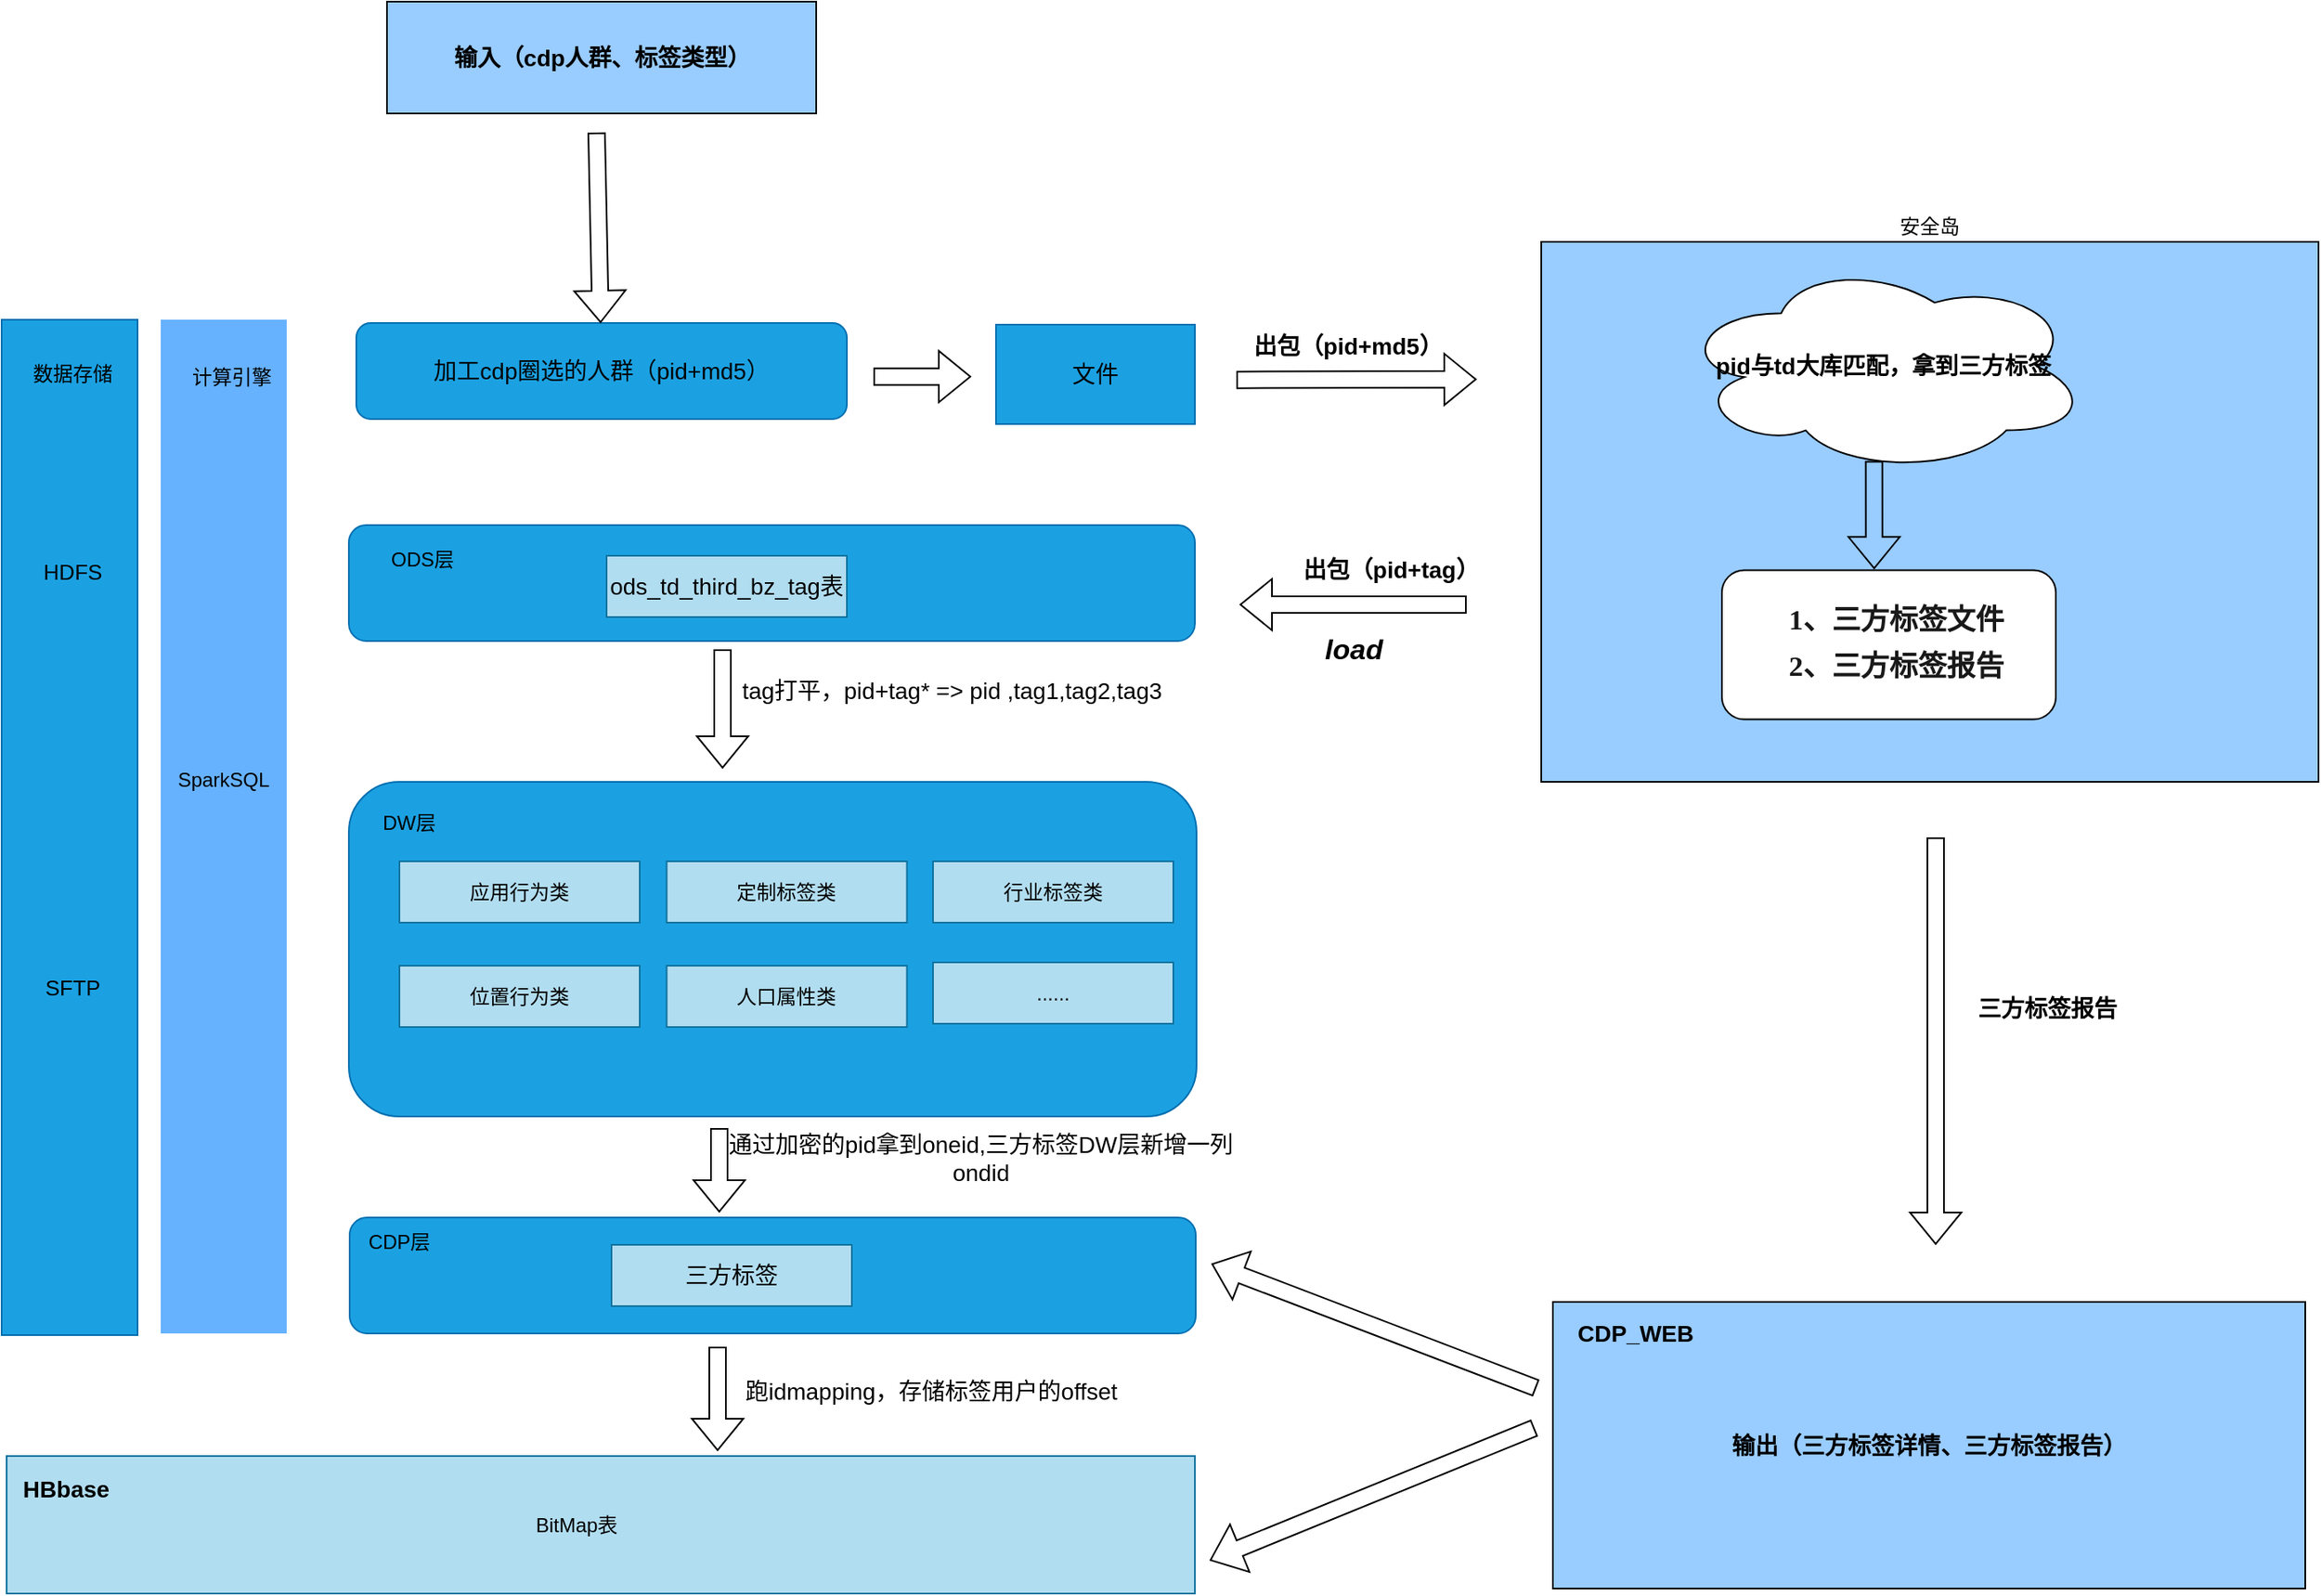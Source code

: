 <mxfile version="21.1.2" type="github">
  <diagram name="第 1 页" id="jkvh4A5DkbGee7e1IqiZ">
    <mxGraphModel dx="2367" dy="1703" grid="0" gridSize="10" guides="1" tooltips="1" connect="1" arrows="1" fold="1" page="0" pageScale="1" pageWidth="1700" pageHeight="1100" math="0" shadow="0">
      <root>
        <mxCell id="0" />
        <mxCell id="1" parent="0" />
        <mxCell id="M-rgaktpT5TFiBYmBd5q-52" value="安全岛" style="rounded=0;whiteSpace=wrap;html=1;labelPosition=center;verticalLabelPosition=top;align=center;verticalAlign=bottom;fillColor=#99CCFF;" parent="1" vertex="1">
          <mxGeometry x="937" y="-94" width="469" height="326" as="geometry" />
        </mxCell>
        <mxCell id="M-rgaktpT5TFiBYmBd5q-53" value="" style="shape=flexArrow;endArrow=classic;html=1;rounded=0;" parent="1" edge="1">
          <mxGeometry width="50" height="50" relative="1" as="geometry">
            <mxPoint x="753" y="-10.67" as="sourcePoint" />
            <mxPoint x="898" y="-11" as="targetPoint" />
          </mxGeometry>
        </mxCell>
        <mxCell id="M-rgaktpT5TFiBYmBd5q-54" value="出包（pid+md5）" style="text;html=1;strokeColor=none;fillColor=none;align=center;verticalAlign=middle;whiteSpace=wrap;rounded=0;fontStyle=1;fontSize=14;" parent="1" vertex="1">
          <mxGeometry x="749" y="-45" width="143" height="28" as="geometry" />
        </mxCell>
        <mxCell id="M-rgaktpT5TFiBYmBd5q-56" value="pid与td大库匹配，拿到三方标签" style="ellipse;shape=cloud;whiteSpace=wrap;html=1;fontSize=14;fontStyle=1" parent="1" vertex="1">
          <mxGeometry x="1020" y="-83" width="247" height="128.5" as="geometry" />
        </mxCell>
        <mxCell id="M-rgaktpT5TFiBYmBd5q-58" value="&lt;p style=&quot;border-color: var(--border-color); margin: 0px; line-height: 12px;&quot; align=&quot;center&quot;&gt;&lt;span style=&quot;color: rgb(25, 25, 25); font-family: &amp;quot;Microsoft YaHei&amp;quot;; font-size: 13pt; font-weight: 600; background-color: initial;&quot;&gt;&amp;nbsp; 1、三方标签文件&lt;/span&gt;&lt;br&gt;&lt;/p&gt;&lt;br style=&quot;border-color: var(--border-color);&quot;&gt;&lt;p style=&quot;border-color: var(--border-color); margin: 0px; line-height: 12px;&quot; align=&quot;center&quot;&gt;&lt;span style=&quot;border-color: var(--border-color); font-family: &amp;quot;Microsoft YaHei&amp;quot;; font-size: 13pt; font-weight: 600; color: rgb(25, 25, 25);&quot;&gt;&amp;nbsp; 2、三方标签报告&lt;/span&gt;&lt;/p&gt;" style="rounded=1;whiteSpace=wrap;html=1;" parent="1" vertex="1">
          <mxGeometry x="1046" y="104.25" width="201.5" height="90" as="geometry" />
        </mxCell>
        <mxCell id="M-rgaktpT5TFiBYmBd5q-60" value="" style="shape=flexArrow;endArrow=classic;html=1;rounded=0;" parent="1" edge="1">
          <mxGeometry width="50" height="50" relative="1" as="geometry">
            <mxPoint x="892" y="125" as="sourcePoint" />
            <mxPoint x="755" y="125" as="targetPoint" />
          </mxGeometry>
        </mxCell>
        <mxCell id="M-rgaktpT5TFiBYmBd5q-61" value="出包（pid+tag）" style="text;html=1;strokeColor=none;fillColor=none;align=center;verticalAlign=middle;whiteSpace=wrap;rounded=0;fontStyle=1;fontSize=14;" parent="1" vertex="1">
          <mxGeometry x="775" y="90" width="143" height="28" as="geometry" />
        </mxCell>
        <mxCell id="M-rgaktpT5TFiBYmBd5q-63" value="三方标签报告" style="text;html=1;strokeColor=none;fillColor=none;align=center;verticalAlign=middle;whiteSpace=wrap;rounded=0;fontStyle=1;fontSize=14;" parent="1" vertex="1">
          <mxGeometry x="1194" y="353" width="97" height="32" as="geometry" />
        </mxCell>
        <mxCell id="-sx49MDDap_tLkrFsJoD-2" value="输入（cdp人群、标签类型）" style="rounded=0;whiteSpace=wrap;html=1;fillColor=#99CCFF;fontSize=14;fontStyle=1" vertex="1" parent="1">
          <mxGeometry x="240.5" y="-239" width="259" height="67.5" as="geometry" />
        </mxCell>
        <mxCell id="-sx49MDDap_tLkrFsJoD-4" value="" style="rounded=0;whiteSpace=wrap;html=1;fontSize=15;fontColor=#ffffff;fillColor=#1ba1e2;labelBackgroundColor=#33FFFF;strokeColor=#006EAF;" vertex="1" parent="1">
          <mxGeometry x="8" y="-47" width="82" height="613" as="geometry" />
        </mxCell>
        <mxCell id="-sx49MDDap_tLkrFsJoD-5" value="&lt;font color=&quot;#000000&quot; style=&quot;font-size: 12px;&quot;&gt;数据存储&lt;/font&gt;" style="text;html=1;strokeColor=none;fillColor=none;align=center;verticalAlign=middle;whiteSpace=wrap;rounded=0;fontSize=12;fontColor=#FFFFFF;" vertex="1" parent="1">
          <mxGeometry x="20.5" y="-29" width="60" height="30" as="geometry" />
        </mxCell>
        <mxCell id="-sx49MDDap_tLkrFsJoD-6" value="HDFS" style="text;html=1;strokeColor=none;fillColor=none;align=center;verticalAlign=middle;whiteSpace=wrap;rounded=0;labelBackgroundColor=none;fontSize=13;fontColor=#000000;" vertex="1" parent="1">
          <mxGeometry x="20.5" y="90" width="60" height="30" as="geometry" />
        </mxCell>
        <mxCell id="-sx49MDDap_tLkrFsJoD-7" value="&lt;span style=&quot;color: rgba(0, 0, 0, 0); font-family: monospace; font-size: 0px; text-align: start; background-color: rgb(251, 251, 251);&quot;&gt;%3CmxGraphModel%3E%3Croot%3E%3CmxCell%20id%3D%220%22%2F%3E%3CmxCell%20id%3D%221%22%20parent%3D%220%22%2F%3E%3CmxCell%20id%3D%222%22%20value%3D%22%26lt%3Bfont%20color%3D%26quot%3B%23000000%26quot%3B%20style%3D%26quot%3Bfont-size%3A%2013px%3B%26quot%3B%26gt%3B%E6%95%B0%E6%8D%AE%E5%AD%98%E5%82%A8%26lt%3B%2Ffont%26gt%3B%22%20style%3D%22text%3Bhtml%3D1%3BstrokeColor%3Dnone%3BfillColor%3Dnone%3Balign%3Dcenter%3BverticalAlign%3Dmiddle%3BwhiteSpace%3Dwrap%3Brounded%3D0%3BfontSize%3D13%3BfontColor%3D%23FFFFFF%3B%22%20vertex%3D%221%22%20parent%3D%221%22%3E%3CmxGeometry%20x%3D%22235%22%20y%3D%22165%22%20width%3D%2260%22%20height%3D%2230%22%20as%3D%22geometry%22%2F%3E%3C%2FmxCell%3E%3C%2Froot%3E%3C%2FmxGraphModel%3E&lt;/span&gt;" style="rounded=0;whiteSpace=wrap;html=1;fontSize=15;fontColor=#FFFFFF;fillColor=#66B2FF;labelBackgroundColor=#33FFFF;strokeColor=none;" vertex="1" parent="1">
          <mxGeometry x="104" y="-47" width="76" height="612" as="geometry" />
        </mxCell>
        <mxCell id="-sx49MDDap_tLkrFsJoD-8" value="&lt;font color=&quot;#000000&quot; style=&quot;font-size: 12px;&quot;&gt;计算引擎&lt;/font&gt;" style="text;html=1;strokeColor=none;fillColor=none;align=center;verticalAlign=middle;whiteSpace=wrap;rounded=0;fontSize=12;fontColor=#FFFFFF;" vertex="1" parent="1">
          <mxGeometry x="117" y="-27" width="60" height="30" as="geometry" />
        </mxCell>
        <mxCell id="-sx49MDDap_tLkrFsJoD-9" value="SparkSQL" style="text;html=1;strokeColor=none;fillColor=none;align=center;verticalAlign=middle;whiteSpace=wrap;rounded=0;labelBackgroundColor=none;fontSize=12;fontColor=#000000;" vertex="1" parent="1">
          <mxGeometry x="112" y="216" width="60" height="30" as="geometry" />
        </mxCell>
        <mxCell id="-sx49MDDap_tLkrFsJoD-11" value="" style="shape=flexArrow;endArrow=classic;html=1;rounded=0;entryX=0.456;entryY=-0.007;entryDx=0;entryDy=0;entryPerimeter=0;exitX=0.477;exitY=0.944;exitDx=0;exitDy=0;exitPerimeter=0;" edge="1" parent="1" source="M-rgaktpT5TFiBYmBd5q-56" target="M-rgaktpT5TFiBYmBd5q-58">
          <mxGeometry width="50" height="50" relative="1" as="geometry">
            <mxPoint x="1138" y="72.75" as="sourcePoint" />
            <mxPoint x="1188" y="22.75" as="targetPoint" />
          </mxGeometry>
        </mxCell>
        <mxCell id="-sx49MDDap_tLkrFsJoD-12" value="SFTP" style="text;html=1;strokeColor=none;fillColor=none;align=center;verticalAlign=middle;whiteSpace=wrap;rounded=0;labelBackgroundColor=none;fontSize=13;fontColor=#000000;" vertex="1" parent="1">
          <mxGeometry x="20.5" y="341" width="60" height="30" as="geometry" />
        </mxCell>
        <mxCell id="-sx49MDDap_tLkrFsJoD-13" value="加工cdp圈选的人群（pid+md5）" style="rounded=1;whiteSpace=wrap;html=1;fillColor=#1ba1e2;strokeColor=#006EAF;fontColor=#000000;fontSize=14;" vertex="1" parent="1">
          <mxGeometry x="222" y="-45" width="296" height="58" as="geometry" />
        </mxCell>
        <mxCell id="-sx49MDDap_tLkrFsJoD-14" value="文件" style="rounded=0;whiteSpace=wrap;html=1;fillColor=#1ba1e2;fontColor=#000000;strokeColor=#006EAF;fontSize=14;" vertex="1" parent="1">
          <mxGeometry x="608" y="-44" width="120" height="60" as="geometry" />
        </mxCell>
        <mxCell id="-sx49MDDap_tLkrFsJoD-15" value="" style="shape=flexArrow;endArrow=classic;html=1;rounded=0;" edge="1" parent="1">
          <mxGeometry width="50" height="50" relative="1" as="geometry">
            <mxPoint x="534" y="-12.67" as="sourcePoint" />
            <mxPoint x="593" y="-12.67" as="targetPoint" />
          </mxGeometry>
        </mxCell>
        <mxCell id="-sx49MDDap_tLkrFsJoD-16" value="" style="rounded=1;whiteSpace=wrap;html=1;fillColor=#1ba1e2;strokeColor=#006EAF;fontColor=#ffffff;fontSize=14;" vertex="1" parent="1">
          <mxGeometry x="217.5" y="77" width="510.5" height="70" as="geometry" />
        </mxCell>
        <mxCell id="-sx49MDDap_tLkrFsJoD-17" value="load" style="text;html=1;strokeColor=none;fillColor=none;align=center;verticalAlign=middle;whiteSpace=wrap;rounded=0;fontStyle=3;fontSize=17;" vertex="1" parent="1">
          <mxGeometry x="794" y="138" width="60" height="30" as="geometry" />
        </mxCell>
        <mxCell id="-sx49MDDap_tLkrFsJoD-18" value="" style="rounded=1;whiteSpace=wrap;html=1;fillColor=#1ba1e2;strokeColor=#006EAF;fontColor=#ffffff;fontSize=14;" vertex="1" parent="1">
          <mxGeometry x="217.5" y="232" width="511.5" height="202" as="geometry" />
        </mxCell>
        <mxCell id="-sx49MDDap_tLkrFsJoD-19" value="DW层" style="text;html=1;strokeColor=none;fillColor=none;align=center;verticalAlign=middle;whiteSpace=wrap;rounded=0;" vertex="1" parent="1">
          <mxGeometry x="224" y="242" width="60" height="30" as="geometry" />
        </mxCell>
        <mxCell id="-sx49MDDap_tLkrFsJoD-20" value="应用行为类" style="rounded=0;whiteSpace=wrap;html=1;fillColor=#b1ddf0;strokeColor=#10739e;" vertex="1" parent="1">
          <mxGeometry x="248" y="280" width="145" height="37" as="geometry" />
        </mxCell>
        <mxCell id="-sx49MDDap_tLkrFsJoD-21" value="定制标签类" style="rounded=0;whiteSpace=wrap;html=1;fillColor=#b1ddf0;strokeColor=#10739e;" vertex="1" parent="1">
          <mxGeometry x="409.25" y="280" width="145" height="37" as="geometry" />
        </mxCell>
        <mxCell id="-sx49MDDap_tLkrFsJoD-22" value="行业标签类" style="rounded=0;whiteSpace=wrap;html=1;fillColor=#b1ddf0;strokeColor=#10739e;" vertex="1" parent="1">
          <mxGeometry x="570" y="280" width="145" height="37" as="geometry" />
        </mxCell>
        <mxCell id="-sx49MDDap_tLkrFsJoD-23" value="位置行为类" style="rounded=0;whiteSpace=wrap;html=1;fillColor=#b1ddf0;strokeColor=#10739e;" vertex="1" parent="1">
          <mxGeometry x="248" y="343" width="145" height="37" as="geometry" />
        </mxCell>
        <mxCell id="-sx49MDDap_tLkrFsJoD-24" value="人口属性类" style="rounded=0;whiteSpace=wrap;html=1;fillColor=#b1ddf0;strokeColor=#10739e;" vertex="1" parent="1">
          <mxGeometry x="409.25" y="343" width="145" height="37" as="geometry" />
        </mxCell>
        <mxCell id="-sx49MDDap_tLkrFsJoD-25" value="......" style="rounded=0;whiteSpace=wrap;html=1;fillColor=#b1ddf0;strokeColor=#10739e;" vertex="1" parent="1">
          <mxGeometry x="570" y="341" width="145" height="37" as="geometry" />
        </mxCell>
        <mxCell id="-sx49MDDap_tLkrFsJoD-26" value="ODS层" style="text;html=1;strokeColor=none;fillColor=none;align=center;verticalAlign=middle;whiteSpace=wrap;rounded=0;" vertex="1" parent="1">
          <mxGeometry x="232" y="83" width="60" height="30" as="geometry" />
        </mxCell>
        <mxCell id="-sx49MDDap_tLkrFsJoD-27" value="ods_td_third_bz_tag表" style="rounded=0;whiteSpace=wrap;html=1;fillColor=#b1ddf0;strokeColor=#10739e;fontSize=14;" vertex="1" parent="1">
          <mxGeometry x="373" y="95.5" width="145" height="37" as="geometry" />
        </mxCell>
        <mxCell id="-sx49MDDap_tLkrFsJoD-28" value="" style="shape=flexArrow;endArrow=classic;html=1;rounded=0;" edge="1" parent="1">
          <mxGeometry width="50" height="50" relative="1" as="geometry">
            <mxPoint x="443" y="152" as="sourcePoint" />
            <mxPoint x="443" y="224" as="targetPoint" />
          </mxGeometry>
        </mxCell>
        <mxCell id="-sx49MDDap_tLkrFsJoD-30" value="tag打平，pid+tag* =&amp;gt; pid ,tag1,tag2,tag3" style="text;html=1;strokeColor=none;fillColor=none;align=center;verticalAlign=middle;whiteSpace=wrap;rounded=0;fontSize=14;" vertex="1" parent="1">
          <mxGeometry x="440" y="164.25" width="283" height="26" as="geometry" />
        </mxCell>
        <mxCell id="-sx49MDDap_tLkrFsJoD-31" value="" style="rounded=1;whiteSpace=wrap;html=1;fillColor=#1ba1e2;strokeColor=#006EAF;fontColor=#ffffff;fontSize=14;" vertex="1" parent="1">
          <mxGeometry x="218" y="495" width="510.5" height="70" as="geometry" />
        </mxCell>
        <mxCell id="-sx49MDDap_tLkrFsJoD-32" value="CDP层" style="text;html=1;strokeColor=none;fillColor=none;align=center;verticalAlign=middle;whiteSpace=wrap;rounded=0;" vertex="1" parent="1">
          <mxGeometry x="217.5" y="495" width="60" height="30" as="geometry" />
        </mxCell>
        <mxCell id="-sx49MDDap_tLkrFsJoD-33" value="" style="shape=flexArrow;endArrow=classic;html=1;rounded=0;" edge="1" parent="1">
          <mxGeometry width="50" height="50" relative="1" as="geometry">
            <mxPoint x="441" y="441" as="sourcePoint" />
            <mxPoint x="441" y="492" as="targetPoint" />
          </mxGeometry>
        </mxCell>
        <mxCell id="-sx49MDDap_tLkrFsJoD-34" value="通过加密的pid拿到oneid,三方标签DW层新增一列ondid" style="text;html=1;strokeColor=none;fillColor=none;align=center;verticalAlign=middle;whiteSpace=wrap;rounded=0;fontSize=14;" vertex="1" parent="1">
          <mxGeometry x="445" y="448" width="308" height="22" as="geometry" />
        </mxCell>
        <mxCell id="-sx49MDDap_tLkrFsJoD-35" value="三方标签" style="rounded=0;whiteSpace=wrap;html=1;fillColor=#b1ddf0;strokeColor=#10739e;fontSize=14;" vertex="1" parent="1">
          <mxGeometry x="376" y="511.5" width="145" height="37" as="geometry" />
        </mxCell>
        <mxCell id="-sx49MDDap_tLkrFsJoD-36" value="" style="rounded=0;whiteSpace=wrap;html=1;fillColor=#b1ddf0;strokeColor=#10739e;" vertex="1" parent="1">
          <mxGeometry x="11" y="639" width="717" height="83" as="geometry" />
        </mxCell>
        <mxCell id="-sx49MDDap_tLkrFsJoD-37" value="HBbase" style="text;html=1;strokeColor=none;fillColor=none;align=center;verticalAlign=middle;whiteSpace=wrap;rounded=0;fontStyle=1;fontSize=14;" vertex="1" parent="1">
          <mxGeometry x="17" y="644" width="60" height="30" as="geometry" />
        </mxCell>
        <mxCell id="-sx49MDDap_tLkrFsJoD-39" value="BitMap表" style="text;html=1;strokeColor=none;fillColor=none;align=center;verticalAlign=middle;whiteSpace=wrap;rounded=0;" vertex="1" parent="1">
          <mxGeometry x="325" y="666" width="60" height="30" as="geometry" />
        </mxCell>
        <mxCell id="-sx49MDDap_tLkrFsJoD-40" value="" style="shape=flexArrow;endArrow=classic;html=1;rounded=0;" edge="1" parent="1">
          <mxGeometry width="50" height="50" relative="1" as="geometry">
            <mxPoint x="440" y="573" as="sourcePoint" />
            <mxPoint x="440" y="636" as="targetPoint" />
          </mxGeometry>
        </mxCell>
        <mxCell id="-sx49MDDap_tLkrFsJoD-41" value="跑idmapping，存储标签用户的offset" style="text;html=1;strokeColor=none;fillColor=none;align=center;verticalAlign=middle;whiteSpace=wrap;rounded=0;fontSize=14;" vertex="1" parent="1">
          <mxGeometry x="437" y="585" width="264" height="30" as="geometry" />
        </mxCell>
        <mxCell id="-sx49MDDap_tLkrFsJoD-42" value="输出（三方标签详情、三方标签报告）" style="rounded=0;whiteSpace=wrap;html=1;fillColor=#99CCFF;fontSize=14;fontStyle=1" vertex="1" parent="1">
          <mxGeometry x="944" y="546" width="454" height="173" as="geometry" />
        </mxCell>
        <mxCell id="-sx49MDDap_tLkrFsJoD-43" value="CDP_WEB" style="text;html=1;strokeColor=none;fillColor=none;align=center;verticalAlign=middle;whiteSpace=wrap;rounded=0;fontSize=14;fontStyle=1" vertex="1" parent="1">
          <mxGeometry x="964" y="550" width="60" height="30" as="geometry" />
        </mxCell>
        <mxCell id="-sx49MDDap_tLkrFsJoD-44" value="" style="shape=flexArrow;endArrow=classic;html=1;rounded=0;" edge="1" parent="1">
          <mxGeometry width="50" height="50" relative="1" as="geometry">
            <mxPoint x="1175" y="265.5" as="sourcePoint" />
            <mxPoint x="1175" y="511.5" as="targetPoint" />
          </mxGeometry>
        </mxCell>
        <mxCell id="-sx49MDDap_tLkrFsJoD-45" value="" style="shape=flexArrow;endArrow=classic;html=1;rounded=0;" edge="1" parent="1">
          <mxGeometry width="50" height="50" relative="1" as="geometry">
            <mxPoint x="934" y="598" as="sourcePoint" />
            <mxPoint x="738" y="523" as="targetPoint" />
          </mxGeometry>
        </mxCell>
        <mxCell id="-sx49MDDap_tLkrFsJoD-46" value="" style="shape=flexArrow;endArrow=classic;html=1;rounded=0;" edge="1" parent="1">
          <mxGeometry width="50" height="50" relative="1" as="geometry">
            <mxPoint x="933" y="622" as="sourcePoint" />
            <mxPoint x="737" y="702" as="targetPoint" />
          </mxGeometry>
        </mxCell>
        <mxCell id="-sx49MDDap_tLkrFsJoD-47" value="" style="shape=flexArrow;endArrow=classic;html=1;rounded=0;" edge="1" parent="1" target="-sx49MDDap_tLkrFsJoD-13">
          <mxGeometry width="50" height="50" relative="1" as="geometry">
            <mxPoint x="367" y="-160" as="sourcePoint" />
            <mxPoint x="587" y="157" as="targetPoint" />
          </mxGeometry>
        </mxCell>
      </root>
    </mxGraphModel>
  </diagram>
</mxfile>
